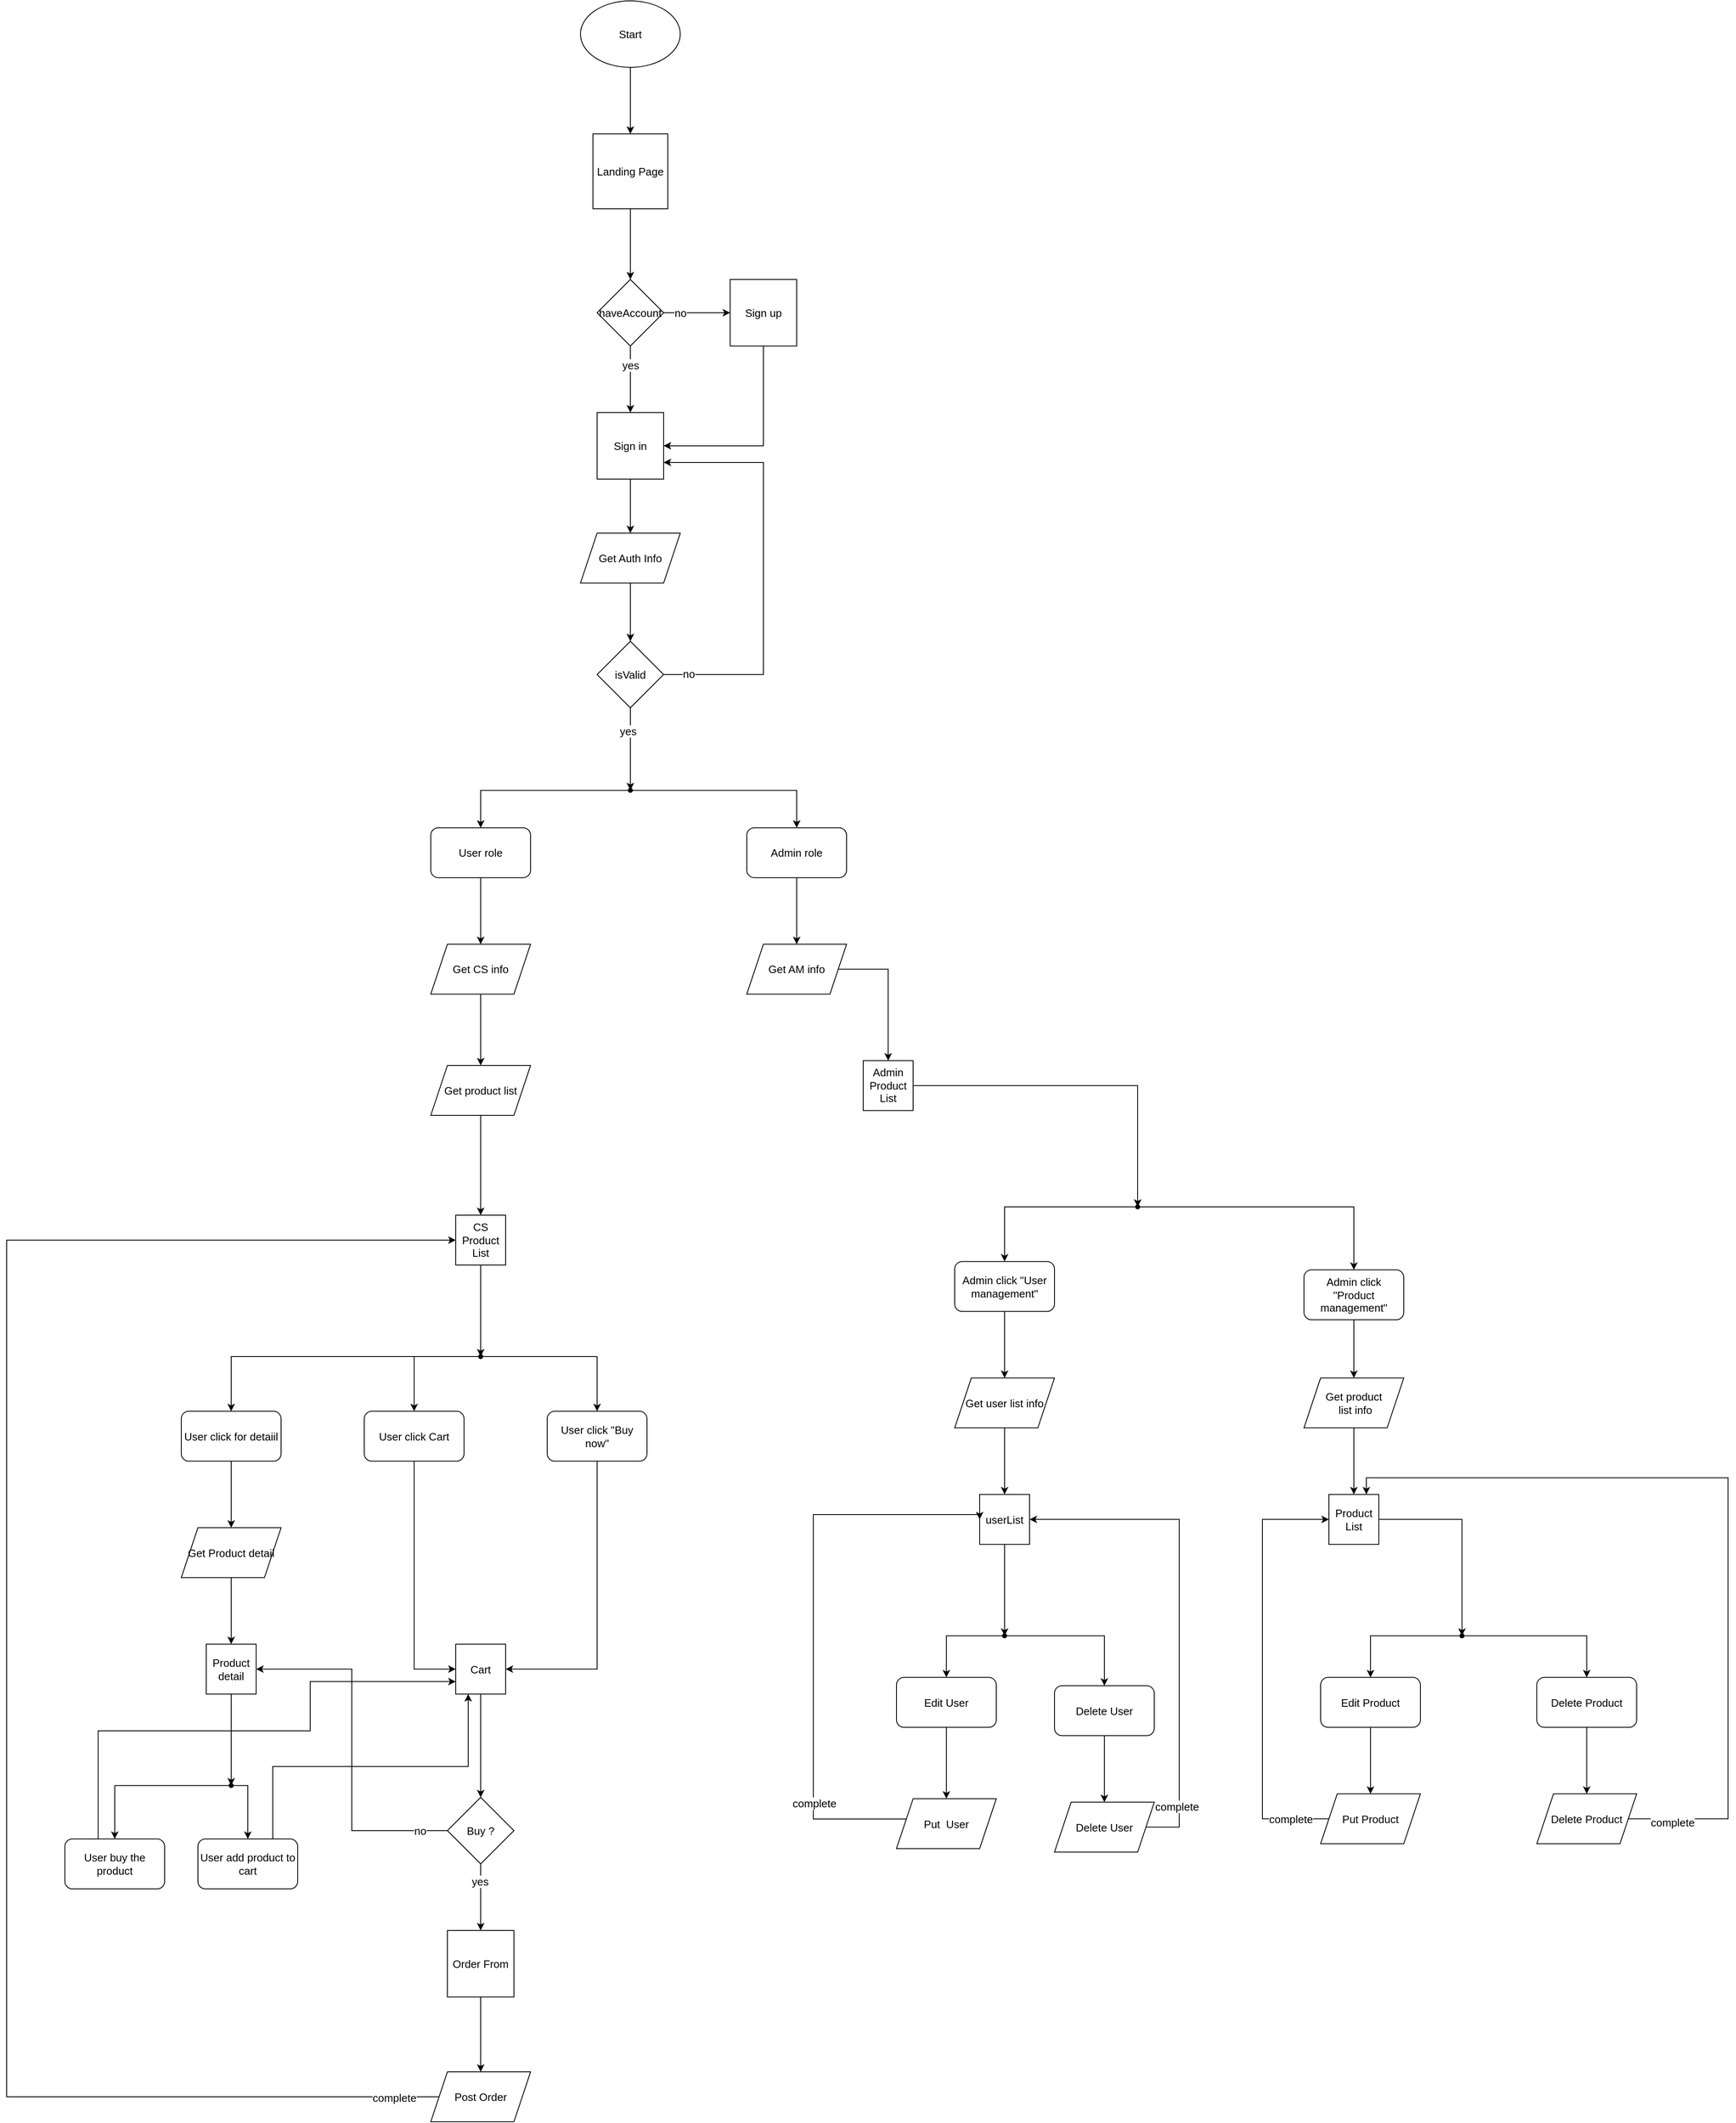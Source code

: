 <mxfile version="21.6.9" type="github">
  <diagram id="C5RBs43oDa-KdzZeNtuy" name="Page-1">
    <mxGraphModel dx="2084" dy="691" grid="1" gridSize="10" guides="1" tooltips="1" connect="1" arrows="1" fold="1" page="1" pageScale="1" pageWidth="827" pageHeight="1169" math="0" shadow="0">
      <root>
        <mxCell id="WIyWlLk6GJQsqaUBKTNV-0" />
        <mxCell id="WIyWlLk6GJQsqaUBKTNV-1" parent="WIyWlLk6GJQsqaUBKTNV-0" />
        <mxCell id="byHmETt_M6u5Pi3XQ0Mt-25" style="edgeStyle=orthogonalEdgeStyle;rounded=0;orthogonalLoop=1;jettySize=auto;html=1;entryX=0.5;entryY=0;entryDx=0;entryDy=0;fontSize=13;" parent="WIyWlLk6GJQsqaUBKTNV-1" source="byHmETt_M6u5Pi3XQ0Mt-10" target="byHmETt_M6u5Pi3XQ0Mt-22" edge="1">
          <mxGeometry relative="1" as="geometry" />
        </mxCell>
        <mxCell id="byHmETt_M6u5Pi3XQ0Mt-10" value="Start" style="ellipse;whiteSpace=wrap;html=1;fontSize=13;" parent="WIyWlLk6GJQsqaUBKTNV-1" vertex="1">
          <mxGeometry x="570" y="580" width="120" height="80" as="geometry" />
        </mxCell>
        <mxCell id="byHmETt_M6u5Pi3XQ0Mt-85" value="" style="edgeStyle=orthogonalEdgeStyle;rounded=0;orthogonalLoop=1;jettySize=auto;html=1;fontSize=13;" parent="WIyWlLk6GJQsqaUBKTNV-1" source="byHmETt_M6u5Pi3XQ0Mt-22" target="byHmETt_M6u5Pi3XQ0Mt-84" edge="1">
          <mxGeometry relative="1" as="geometry" />
        </mxCell>
        <mxCell id="byHmETt_M6u5Pi3XQ0Mt-22" value="Landing Page" style="whiteSpace=wrap;html=1;aspect=fixed;fontSize=13;" parent="WIyWlLk6GJQsqaUBKTNV-1" vertex="1">
          <mxGeometry x="585" y="740" width="90" height="90" as="geometry" />
        </mxCell>
        <mxCell id="byHmETt_M6u5Pi3XQ0Mt-84" value="haveAccount" style="rhombus;whiteSpace=wrap;html=1;fontSize=13;" parent="WIyWlLk6GJQsqaUBKTNV-1" vertex="1">
          <mxGeometry x="590" y="915" width="80" height="80" as="geometry" />
        </mxCell>
        <mxCell id="byHmETt_M6u5Pi3XQ0Mt-97" style="edgeStyle=orthogonalEdgeStyle;rounded=0;orthogonalLoop=1;jettySize=auto;html=1;entryX=1;entryY=0.5;entryDx=0;entryDy=0;fontSize=13;" parent="WIyWlLk6GJQsqaUBKTNV-1" source="byHmETt_M6u5Pi3XQ0Mt-88" target="byHmETt_M6u5Pi3XQ0Mt-94" edge="1">
          <mxGeometry relative="1" as="geometry">
            <mxPoint x="790.0" y="1120" as="targetPoint" />
            <Array as="points">
              <mxPoint x="790" y="1115" />
            </Array>
          </mxGeometry>
        </mxCell>
        <mxCell id="byHmETt_M6u5Pi3XQ0Mt-88" value="Sign up" style="whiteSpace=wrap;html=1;aspect=fixed;fontSize=13;" parent="WIyWlLk6GJQsqaUBKTNV-1" vertex="1">
          <mxGeometry x="750" y="915" width="80" height="80" as="geometry" />
        </mxCell>
        <mxCell id="byHmETt_M6u5Pi3XQ0Mt-89" value="" style="edgeStyle=orthogonalEdgeStyle;rounded=0;orthogonalLoop=1;jettySize=auto;html=1;fontSize=13;" parent="WIyWlLk6GJQsqaUBKTNV-1" source="byHmETt_M6u5Pi3XQ0Mt-84" target="byHmETt_M6u5Pi3XQ0Mt-88" edge="1">
          <mxGeometry relative="1" as="geometry" />
        </mxCell>
        <mxCell id="byHmETt_M6u5Pi3XQ0Mt-90" value="no" style="edgeLabel;html=1;align=center;verticalAlign=middle;resizable=0;points=[];fontSize=13;" parent="byHmETt_M6u5Pi3XQ0Mt-89" vertex="1" connectable="0">
          <mxGeometry x="-0.505" relative="1" as="geometry">
            <mxPoint as="offset" />
          </mxGeometry>
        </mxCell>
        <mxCell id="byHmETt_M6u5Pi3XQ0Mt-100" value="" style="edgeStyle=orthogonalEdgeStyle;rounded=0;orthogonalLoop=1;jettySize=auto;html=1;fontSize=13;" parent="WIyWlLk6GJQsqaUBKTNV-1" source="byHmETt_M6u5Pi3XQ0Mt-112" target="byHmETt_M6u5Pi3XQ0Mt-99" edge="1">
          <mxGeometry relative="1" as="geometry" />
        </mxCell>
        <mxCell id="byHmETt_M6u5Pi3XQ0Mt-94" value="Sign in" style="whiteSpace=wrap;html=1;aspect=fixed;fontSize=13;" parent="WIyWlLk6GJQsqaUBKTNV-1" vertex="1">
          <mxGeometry x="590" y="1075" width="80" height="80" as="geometry" />
        </mxCell>
        <mxCell id="byHmETt_M6u5Pi3XQ0Mt-95" value="" style="edgeStyle=orthogonalEdgeStyle;rounded=0;orthogonalLoop=1;jettySize=auto;html=1;fontSize=13;" parent="WIyWlLk6GJQsqaUBKTNV-1" source="byHmETt_M6u5Pi3XQ0Mt-84" target="byHmETt_M6u5Pi3XQ0Mt-94" edge="1">
          <mxGeometry relative="1" as="geometry" />
        </mxCell>
        <mxCell id="byHmETt_M6u5Pi3XQ0Mt-96" value="yes" style="edgeLabel;html=1;align=center;verticalAlign=middle;resizable=0;points=[];fontSize=13;" parent="byHmETt_M6u5Pi3XQ0Mt-95" vertex="1" connectable="0">
          <mxGeometry x="-0.442" relative="1" as="geometry">
            <mxPoint as="offset" />
          </mxGeometry>
        </mxCell>
        <mxCell id="byHmETt_M6u5Pi3XQ0Mt-101" style="edgeStyle=orthogonalEdgeStyle;rounded=0;orthogonalLoop=1;jettySize=auto;html=1;entryX=1;entryY=0.75;entryDx=0;entryDy=0;fontSize=13;" parent="WIyWlLk6GJQsqaUBKTNV-1" source="byHmETt_M6u5Pi3XQ0Mt-99" target="byHmETt_M6u5Pi3XQ0Mt-94" edge="1">
          <mxGeometry relative="1" as="geometry">
            <Array as="points">
              <mxPoint x="790" y="1390" />
              <mxPoint x="790" y="1135" />
            </Array>
          </mxGeometry>
        </mxCell>
        <mxCell id="byHmETt_M6u5Pi3XQ0Mt-102" value="no" style="edgeLabel;html=1;align=center;verticalAlign=middle;resizable=0;points=[];fontSize=13;" parent="byHmETt_M6u5Pi3XQ0Mt-101" vertex="1" connectable="0">
          <mxGeometry x="-0.511" y="-3" relative="1" as="geometry">
            <mxPoint x="-93" as="offset" />
          </mxGeometry>
        </mxCell>
        <mxCell id="byHmETt_M6u5Pi3XQ0Mt-105" value="" style="edgeStyle=orthogonalEdgeStyle;rounded=0;orthogonalLoop=1;jettySize=auto;html=1;fontSize=13;" parent="WIyWlLk6GJQsqaUBKTNV-1" source="byHmETt_M6u5Pi3XQ0Mt-99" target="byHmETt_M6u5Pi3XQ0Mt-104" edge="1">
          <mxGeometry relative="1" as="geometry" />
        </mxCell>
        <mxCell id="byHmETt_M6u5Pi3XQ0Mt-106" value="yes" style="edgeLabel;html=1;align=center;verticalAlign=middle;resizable=0;points=[];fontSize=13;" parent="byHmETt_M6u5Pi3XQ0Mt-105" vertex="1" connectable="0">
          <mxGeometry x="-0.446" y="-3" relative="1" as="geometry">
            <mxPoint as="offset" />
          </mxGeometry>
        </mxCell>
        <mxCell id="byHmETt_M6u5Pi3XQ0Mt-99" value="isValid" style="rhombus;whiteSpace=wrap;html=1;rounded=0;fontSize=13;" parent="WIyWlLk6GJQsqaUBKTNV-1" vertex="1">
          <mxGeometry x="590" y="1350" width="80" height="80" as="geometry" />
        </mxCell>
        <mxCell id="byHmETt_M6u5Pi3XQ0Mt-108" value="" style="edgeStyle=orthogonalEdgeStyle;rounded=0;orthogonalLoop=1;jettySize=auto;html=1;fontSize=13;" parent="WIyWlLk6GJQsqaUBKTNV-1" source="byHmETt_M6u5Pi3XQ0Mt-104" target="byHmETt_M6u5Pi3XQ0Mt-107" edge="1">
          <mxGeometry relative="1" as="geometry" />
        </mxCell>
        <mxCell id="byHmETt_M6u5Pi3XQ0Mt-110" value="" style="edgeStyle=orthogonalEdgeStyle;rounded=0;orthogonalLoop=1;jettySize=auto;html=1;fontSize=13;" parent="WIyWlLk6GJQsqaUBKTNV-1" source="byHmETt_M6u5Pi3XQ0Mt-104" target="byHmETt_M6u5Pi3XQ0Mt-109" edge="1">
          <mxGeometry relative="1" as="geometry" />
        </mxCell>
        <mxCell id="byHmETt_M6u5Pi3XQ0Mt-104" value="" style="shape=waypoint;sketch=0;size=6;pointerEvents=1;points=[];fillColor=default;resizable=0;rotatable=0;perimeter=centerPerimeter;snapToPoint=1;fontSize=13;" parent="WIyWlLk6GJQsqaUBKTNV-1" vertex="1">
          <mxGeometry x="620" y="1519.21" width="20" height="20" as="geometry" />
        </mxCell>
        <mxCell id="byHmETt_M6u5Pi3XQ0Mt-120" value="" style="edgeStyle=orthogonalEdgeStyle;rounded=0;orthogonalLoop=1;jettySize=auto;html=1;fontSize=13;" parent="WIyWlLk6GJQsqaUBKTNV-1" source="byHmETt_M6u5Pi3XQ0Mt-107" target="byHmETt_M6u5Pi3XQ0Mt-119" edge="1">
          <mxGeometry relative="1" as="geometry" />
        </mxCell>
        <mxCell id="byHmETt_M6u5Pi3XQ0Mt-107" value="Admin role" style="rounded=1;whiteSpace=wrap;html=1;sketch=0;fontSize=13;" parent="WIyWlLk6GJQsqaUBKTNV-1" vertex="1">
          <mxGeometry x="770" y="1574.21" width="120" height="60" as="geometry" />
        </mxCell>
        <mxCell id="byHmETt_M6u5Pi3XQ0Mt-114" value="" style="edgeStyle=orthogonalEdgeStyle;rounded=0;orthogonalLoop=1;jettySize=auto;html=1;fontSize=13;" parent="WIyWlLk6GJQsqaUBKTNV-1" source="byHmETt_M6u5Pi3XQ0Mt-109" target="byHmETt_M6u5Pi3XQ0Mt-113" edge="1">
          <mxGeometry relative="1" as="geometry" />
        </mxCell>
        <mxCell id="byHmETt_M6u5Pi3XQ0Mt-109" value="User role" style="rounded=1;whiteSpace=wrap;html=1;sketch=0;fontSize=13;" parent="WIyWlLk6GJQsqaUBKTNV-1" vertex="1">
          <mxGeometry x="390" y="1574.21" width="120" height="60" as="geometry" />
        </mxCell>
        <mxCell id="byHmETt_M6u5Pi3XQ0Mt-111" value="" style="edgeStyle=orthogonalEdgeStyle;rounded=0;orthogonalLoop=1;jettySize=auto;html=1;fontSize=13;" parent="WIyWlLk6GJQsqaUBKTNV-1" source="byHmETt_M6u5Pi3XQ0Mt-94" target="byHmETt_M6u5Pi3XQ0Mt-112" edge="1">
          <mxGeometry relative="1" as="geometry">
            <mxPoint x="630" y="1155" as="sourcePoint" />
            <mxPoint x="630" y="1235" as="targetPoint" />
          </mxGeometry>
        </mxCell>
        <mxCell id="byHmETt_M6u5Pi3XQ0Mt-112" value="Get Auth Info" style="shape=parallelogram;perimeter=parallelogramPerimeter;whiteSpace=wrap;html=1;fixedSize=1;rounded=0;fontSize=13;" parent="WIyWlLk6GJQsqaUBKTNV-1" vertex="1">
          <mxGeometry x="570" y="1220" width="120" height="60" as="geometry" />
        </mxCell>
        <mxCell id="byHmETt_M6u5Pi3XQ0Mt-116" value="" style="edgeStyle=orthogonalEdgeStyle;rounded=0;orthogonalLoop=1;jettySize=auto;html=1;entryX=0.5;entryY=0;entryDx=0;entryDy=0;fontSize=13;" parent="WIyWlLk6GJQsqaUBKTNV-1" source="byHmETt_M6u5Pi3XQ0Mt-113" target="byHmETt_M6u5Pi3XQ0Mt-152" edge="1">
          <mxGeometry relative="1" as="geometry">
            <mxPoint x="450.0" y="1854.21" as="targetPoint" />
          </mxGeometry>
        </mxCell>
        <mxCell id="byHmETt_M6u5Pi3XQ0Mt-113" value="Get CS info" style="shape=parallelogram;perimeter=parallelogramPerimeter;whiteSpace=wrap;html=1;fixedSize=1;rounded=0;sketch=0;fontSize=13;" parent="WIyWlLk6GJQsqaUBKTNV-1" vertex="1">
          <mxGeometry x="390" y="1714.21" width="120" height="60" as="geometry" />
        </mxCell>
        <mxCell id="byHmETt_M6u5Pi3XQ0Mt-125" value="" style="edgeStyle=orthogonalEdgeStyle;rounded=0;orthogonalLoop=1;jettySize=auto;html=1;fontSize=13;" parent="WIyWlLk6GJQsqaUBKTNV-1" source="byHmETt_M6u5Pi3XQ0Mt-117" target="byHmETt_M6u5Pi3XQ0Mt-124" edge="1">
          <mxGeometry relative="1" as="geometry" />
        </mxCell>
        <mxCell id="byHmETt_M6u5Pi3XQ0Mt-117" value="CS Product List" style="whiteSpace=wrap;html=1;aspect=fixed;fontSize=13;" parent="WIyWlLk6GJQsqaUBKTNV-1" vertex="1">
          <mxGeometry x="420" y="2040" width="60" height="60" as="geometry" />
        </mxCell>
        <mxCell id="byHmETt_M6u5Pi3XQ0Mt-118" value="" style="edgeStyle=orthogonalEdgeStyle;rounded=0;orthogonalLoop=1;jettySize=auto;html=1;fontSize=13;" parent="WIyWlLk6GJQsqaUBKTNV-1" source="byHmETt_M6u5Pi3XQ0Mt-152" target="byHmETt_M6u5Pi3XQ0Mt-117" edge="1">
          <mxGeometry relative="1" as="geometry" />
        </mxCell>
        <mxCell id="byHmETt_M6u5Pi3XQ0Mt-119" value="Get AM info" style="shape=parallelogram;perimeter=parallelogramPerimeter;whiteSpace=wrap;html=1;fixedSize=1;rounded=0;sketch=0;fontSize=13;" parent="WIyWlLk6GJQsqaUBKTNV-1" vertex="1">
          <mxGeometry x="770" y="1714.21" width="120" height="60" as="geometry" />
        </mxCell>
        <mxCell id="byHmETt_M6u5Pi3XQ0Mt-138" value="" style="edgeStyle=orthogonalEdgeStyle;rounded=0;orthogonalLoop=1;jettySize=auto;html=1;fontSize=13;" parent="WIyWlLk6GJQsqaUBKTNV-1" source="byHmETt_M6u5Pi3XQ0Mt-121" target="byHmETt_M6u5Pi3XQ0Mt-137" edge="1">
          <mxGeometry relative="1" as="geometry" />
        </mxCell>
        <mxCell id="byHmETt_M6u5Pi3XQ0Mt-121" value="Admin Product List" style="whiteSpace=wrap;html=1;aspect=fixed;fontSize=13;" parent="WIyWlLk6GJQsqaUBKTNV-1" vertex="1">
          <mxGeometry x="910" y="1854.21" width="60" height="60" as="geometry" />
        </mxCell>
        <mxCell id="byHmETt_M6u5Pi3XQ0Mt-122" value="" style="edgeStyle=orthogonalEdgeStyle;rounded=0;orthogonalLoop=1;jettySize=auto;html=1;fontSize=13;" parent="WIyWlLk6GJQsqaUBKTNV-1" source="byHmETt_M6u5Pi3XQ0Mt-119" target="byHmETt_M6u5Pi3XQ0Mt-121" edge="1">
          <mxGeometry relative="1" as="geometry" />
        </mxCell>
        <mxCell id="byHmETt_M6u5Pi3XQ0Mt-132" value="" style="edgeStyle=orthogonalEdgeStyle;rounded=0;orthogonalLoop=1;jettySize=auto;html=1;fontSize=13;" parent="WIyWlLk6GJQsqaUBKTNV-1" source="byHmETt_M6u5Pi3XQ0Mt-124" target="byHmETt_M6u5Pi3XQ0Mt-131" edge="1">
          <mxGeometry relative="1" as="geometry" />
        </mxCell>
        <mxCell id="byHmETt_M6u5Pi3XQ0Mt-135" value="" style="edgeStyle=orthogonalEdgeStyle;rounded=0;orthogonalLoop=1;jettySize=auto;html=1;fontSize=13;" parent="WIyWlLk6GJQsqaUBKTNV-1" source="byHmETt_M6u5Pi3XQ0Mt-124" target="byHmETt_M6u5Pi3XQ0Mt-134" edge="1">
          <mxGeometry relative="1" as="geometry" />
        </mxCell>
        <mxCell id="byHmETt_M6u5Pi3XQ0Mt-124" value="" style="shape=waypoint;sketch=0;size=6;pointerEvents=1;points=[];fillColor=default;resizable=0;rotatable=0;perimeter=centerPerimeter;snapToPoint=1;fontSize=13;" parent="WIyWlLk6GJQsqaUBKTNV-1" vertex="1">
          <mxGeometry x="440" y="2200" width="20" height="20" as="geometry" />
        </mxCell>
        <mxCell id="byHmETt_M6u5Pi3XQ0Mt-190" value="" style="edgeStyle=orthogonalEdgeStyle;rounded=0;orthogonalLoop=1;jettySize=auto;html=1;fontSize=13;" parent="WIyWlLk6GJQsqaUBKTNV-1" source="byHmETt_M6u5Pi3XQ0Mt-128" target="byHmETt_M6u5Pi3XQ0Mt-189" edge="1">
          <mxGeometry relative="1" as="geometry" />
        </mxCell>
        <mxCell id="byHmETt_M6u5Pi3XQ0Mt-128" value="Cart" style="whiteSpace=wrap;html=1;aspect=fixed;fontSize=13;" parent="WIyWlLk6GJQsqaUBKTNV-1" vertex="1">
          <mxGeometry x="420" y="2555.79" width="60" height="60" as="geometry" />
        </mxCell>
        <mxCell id="byHmETt_M6u5Pi3XQ0Mt-133" style="edgeStyle=orthogonalEdgeStyle;rounded=0;orthogonalLoop=1;jettySize=auto;html=1;entryX=0;entryY=0.5;entryDx=0;entryDy=0;fontSize=13;" parent="WIyWlLk6GJQsqaUBKTNV-1" source="byHmETt_M6u5Pi3XQ0Mt-131" target="byHmETt_M6u5Pi3XQ0Mt-128" edge="1">
          <mxGeometry relative="1" as="geometry">
            <mxPoint x="90" y="2315.79" as="targetPoint" />
            <Array as="points">
              <mxPoint x="370" y="2586" />
            </Array>
          </mxGeometry>
        </mxCell>
        <mxCell id="byHmETt_M6u5Pi3XQ0Mt-131" value="User click Cart" style="rounded=1;whiteSpace=wrap;html=1;sketch=0;fontSize=13;" parent="WIyWlLk6GJQsqaUBKTNV-1" vertex="1">
          <mxGeometry x="310" y="2275.79" width="120" height="60" as="geometry" />
        </mxCell>
        <mxCell id="byHmETt_M6u5Pi3XQ0Mt-136" style="edgeStyle=orthogonalEdgeStyle;rounded=0;orthogonalLoop=1;jettySize=auto;html=1;entryX=1;entryY=0.5;entryDx=0;entryDy=0;fontSize=13;" parent="WIyWlLk6GJQsqaUBKTNV-1" source="byHmETt_M6u5Pi3XQ0Mt-134" target="byHmETt_M6u5Pi3XQ0Mt-128" edge="1">
          <mxGeometry relative="1" as="geometry">
            <Array as="points">
              <mxPoint x="590" y="2586" />
            </Array>
          </mxGeometry>
        </mxCell>
        <mxCell id="byHmETt_M6u5Pi3XQ0Mt-134" value="User click &quot;Buy now&quot;" style="rounded=1;whiteSpace=wrap;html=1;sketch=0;fontSize=13;" parent="WIyWlLk6GJQsqaUBKTNV-1" vertex="1">
          <mxGeometry x="530" y="2275.79" width="120" height="60" as="geometry" />
        </mxCell>
        <mxCell id="byHmETt_M6u5Pi3XQ0Mt-140" value="" style="edgeStyle=orthogonalEdgeStyle;rounded=0;orthogonalLoop=1;jettySize=auto;html=1;fontSize=13;" parent="WIyWlLk6GJQsqaUBKTNV-1" source="byHmETt_M6u5Pi3XQ0Mt-137" target="byHmETt_M6u5Pi3XQ0Mt-139" edge="1">
          <mxGeometry relative="1" as="geometry" />
        </mxCell>
        <mxCell id="byHmETt_M6u5Pi3XQ0Mt-142" value="" style="edgeStyle=orthogonalEdgeStyle;rounded=0;orthogonalLoop=1;jettySize=auto;html=1;fontSize=13;" parent="WIyWlLk6GJQsqaUBKTNV-1" source="byHmETt_M6u5Pi3XQ0Mt-137" target="byHmETt_M6u5Pi3XQ0Mt-141" edge="1">
          <mxGeometry relative="1" as="geometry" />
        </mxCell>
        <mxCell id="byHmETt_M6u5Pi3XQ0Mt-137" value="" style="shape=waypoint;sketch=0;size=6;pointerEvents=1;points=[];fillColor=default;resizable=0;rotatable=0;perimeter=centerPerimeter;snapToPoint=1;fontSize=13;" parent="WIyWlLk6GJQsqaUBKTNV-1" vertex="1">
          <mxGeometry x="1230" y="2020" width="20" height="20" as="geometry" />
        </mxCell>
        <mxCell id="byHmETt_M6u5Pi3XQ0Mt-144" value="" style="edgeStyle=orthogonalEdgeStyle;rounded=0;orthogonalLoop=1;jettySize=auto;html=1;fontSize=13;" parent="WIyWlLk6GJQsqaUBKTNV-1" source="byHmETt_M6u5Pi3XQ0Mt-139" target="byHmETt_M6u5Pi3XQ0Mt-143" edge="1">
          <mxGeometry relative="1" as="geometry" />
        </mxCell>
        <mxCell id="byHmETt_M6u5Pi3XQ0Mt-139" value="Admin click &quot;User management&quot;" style="rounded=1;whiteSpace=wrap;html=1;sketch=0;fontSize=13;" parent="WIyWlLk6GJQsqaUBKTNV-1" vertex="1">
          <mxGeometry x="1020" y="2095.79" width="120" height="60" as="geometry" />
        </mxCell>
        <mxCell id="byHmETt_M6u5Pi3XQ0Mt-146" value="" style="edgeStyle=orthogonalEdgeStyle;rounded=0;orthogonalLoop=1;jettySize=auto;html=1;fontSize=13;" parent="WIyWlLk6GJQsqaUBKTNV-1" source="byHmETt_M6u5Pi3XQ0Mt-141" target="byHmETt_M6u5Pi3XQ0Mt-145" edge="1">
          <mxGeometry relative="1" as="geometry" />
        </mxCell>
        <mxCell id="byHmETt_M6u5Pi3XQ0Mt-141" value="Admin click &quot;Product management&quot;" style="rounded=1;whiteSpace=wrap;html=1;sketch=0;fontSize=13;" parent="WIyWlLk6GJQsqaUBKTNV-1" vertex="1">
          <mxGeometry x="1440" y="2105.79" width="120" height="60" as="geometry" />
        </mxCell>
        <mxCell id="byHmETt_M6u5Pi3XQ0Mt-143" value="Get user list info" style="shape=parallelogram;perimeter=parallelogramPerimeter;whiteSpace=wrap;html=1;fixedSize=1;rounded=0;sketch=0;fontSize=13;" parent="WIyWlLk6GJQsqaUBKTNV-1" vertex="1">
          <mxGeometry x="1020" y="2235.79" width="120" height="60" as="geometry" />
        </mxCell>
        <mxCell id="byHmETt_M6u5Pi3XQ0Mt-145" value="Get product&lt;br style=&quot;font-size: 13px;&quot;&gt;&amp;nbsp;list info" style="shape=parallelogram;perimeter=parallelogramPerimeter;whiteSpace=wrap;html=1;fixedSize=1;rounded=0;sketch=0;fontSize=13;" parent="WIyWlLk6GJQsqaUBKTNV-1" vertex="1">
          <mxGeometry x="1440" y="2235.79" width="120" height="60" as="geometry" />
        </mxCell>
        <mxCell id="byHmETt_M6u5Pi3XQ0Mt-154" value="" style="edgeStyle=orthogonalEdgeStyle;rounded=0;orthogonalLoop=1;jettySize=auto;html=1;fontSize=13;" parent="WIyWlLk6GJQsqaUBKTNV-1" source="byHmETt_M6u5Pi3XQ0Mt-147" target="byHmETt_M6u5Pi3XQ0Mt-153" edge="1">
          <mxGeometry relative="1" as="geometry" />
        </mxCell>
        <mxCell id="byHmETt_M6u5Pi3XQ0Mt-147" value="userList" style="whiteSpace=wrap;html=1;aspect=fixed;fontSize=13;" parent="WIyWlLk6GJQsqaUBKTNV-1" vertex="1">
          <mxGeometry x="1050" y="2375.79" width="60" height="60" as="geometry" />
        </mxCell>
        <mxCell id="byHmETt_M6u5Pi3XQ0Mt-148" value="" style="edgeStyle=orthogonalEdgeStyle;rounded=0;orthogonalLoop=1;jettySize=auto;html=1;fontSize=13;" parent="WIyWlLk6GJQsqaUBKTNV-1" source="byHmETt_M6u5Pi3XQ0Mt-143" target="byHmETt_M6u5Pi3XQ0Mt-147" edge="1">
          <mxGeometry relative="1" as="geometry" />
        </mxCell>
        <mxCell id="byHmETt_M6u5Pi3XQ0Mt-162" value="" style="edgeStyle=orthogonalEdgeStyle;rounded=0;orthogonalLoop=1;jettySize=auto;html=1;fontSize=13;" parent="WIyWlLk6GJQsqaUBKTNV-1" source="byHmETt_M6u5Pi3XQ0Mt-149" target="byHmETt_M6u5Pi3XQ0Mt-161" edge="1">
          <mxGeometry relative="1" as="geometry">
            <Array as="points">
              <mxPoint x="1630" y="2405.79" />
              <mxPoint x="1630" y="2545.79" />
            </Array>
          </mxGeometry>
        </mxCell>
        <mxCell id="byHmETt_M6u5Pi3XQ0Mt-149" value="Product List" style="whiteSpace=wrap;html=1;aspect=fixed;fontSize=13;" parent="WIyWlLk6GJQsqaUBKTNV-1" vertex="1">
          <mxGeometry x="1470" y="2375.79" width="60" height="60" as="geometry" />
        </mxCell>
        <mxCell id="byHmETt_M6u5Pi3XQ0Mt-150" value="" style="edgeStyle=orthogonalEdgeStyle;rounded=0;orthogonalLoop=1;jettySize=auto;html=1;fontSize=13;" parent="WIyWlLk6GJQsqaUBKTNV-1" source="byHmETt_M6u5Pi3XQ0Mt-145" target="byHmETt_M6u5Pi3XQ0Mt-149" edge="1">
          <mxGeometry relative="1" as="geometry" />
        </mxCell>
        <mxCell id="byHmETt_M6u5Pi3XQ0Mt-152" value="Get product list" style="shape=parallelogram;perimeter=parallelogramPerimeter;whiteSpace=wrap;html=1;fixedSize=1;fontSize=13;" parent="WIyWlLk6GJQsqaUBKTNV-1" vertex="1">
          <mxGeometry x="390" y="1860" width="120" height="60" as="geometry" />
        </mxCell>
        <mxCell id="byHmETt_M6u5Pi3XQ0Mt-156" value="" style="edgeStyle=orthogonalEdgeStyle;rounded=0;orthogonalLoop=1;jettySize=auto;html=1;fontSize=13;" parent="WIyWlLk6GJQsqaUBKTNV-1" source="byHmETt_M6u5Pi3XQ0Mt-153" target="byHmETt_M6u5Pi3XQ0Mt-155" edge="1">
          <mxGeometry relative="1" as="geometry">
            <Array as="points">
              <mxPoint x="1010" y="2545.79" />
            </Array>
          </mxGeometry>
        </mxCell>
        <mxCell id="byHmETt_M6u5Pi3XQ0Mt-158" value="" style="edgeStyle=orthogonalEdgeStyle;rounded=0;orthogonalLoop=1;jettySize=auto;html=1;fontSize=13;" parent="WIyWlLk6GJQsqaUBKTNV-1" source="byHmETt_M6u5Pi3XQ0Mt-153" target="byHmETt_M6u5Pi3XQ0Mt-157" edge="1">
          <mxGeometry relative="1" as="geometry" />
        </mxCell>
        <mxCell id="byHmETt_M6u5Pi3XQ0Mt-153" value="" style="shape=waypoint;sketch=0;size=6;pointerEvents=1;points=[];fillColor=default;resizable=0;rotatable=0;perimeter=centerPerimeter;snapToPoint=1;fontSize=13;" parent="WIyWlLk6GJQsqaUBKTNV-1" vertex="1">
          <mxGeometry x="1070" y="2535.79" width="20" height="20" as="geometry" />
        </mxCell>
        <mxCell id="byHmETt_M6u5Pi3XQ0Mt-208" value="" style="edgeStyle=orthogonalEdgeStyle;rounded=0;orthogonalLoop=1;jettySize=auto;html=1;fontSize=13;" parent="WIyWlLk6GJQsqaUBKTNV-1" source="byHmETt_M6u5Pi3XQ0Mt-155" target="byHmETt_M6u5Pi3XQ0Mt-207" edge="1">
          <mxGeometry relative="1" as="geometry" />
        </mxCell>
        <mxCell id="byHmETt_M6u5Pi3XQ0Mt-155" value="Edit User" style="rounded=1;whiteSpace=wrap;html=1;sketch=0;fontSize=13;" parent="WIyWlLk6GJQsqaUBKTNV-1" vertex="1">
          <mxGeometry x="950" y="2595.79" width="120" height="60" as="geometry" />
        </mxCell>
        <mxCell id="byHmETt_M6u5Pi3XQ0Mt-203" value="" style="edgeStyle=orthogonalEdgeStyle;rounded=0;orthogonalLoop=1;jettySize=auto;html=1;fontSize=13;" parent="WIyWlLk6GJQsqaUBKTNV-1" source="byHmETt_M6u5Pi3XQ0Mt-157" target="byHmETt_M6u5Pi3XQ0Mt-202" edge="1">
          <mxGeometry relative="1" as="geometry" />
        </mxCell>
        <mxCell id="byHmETt_M6u5Pi3XQ0Mt-157" value="Delete User" style="rounded=1;whiteSpace=wrap;html=1;sketch=0;fontSize=13;" parent="WIyWlLk6GJQsqaUBKTNV-1" vertex="1">
          <mxGeometry x="1140" y="2605.79" width="120" height="60" as="geometry" />
        </mxCell>
        <mxCell id="byHmETt_M6u5Pi3XQ0Mt-164" value="" style="edgeStyle=orthogonalEdgeStyle;rounded=0;orthogonalLoop=1;jettySize=auto;html=1;fontSize=13;" parent="WIyWlLk6GJQsqaUBKTNV-1" source="byHmETt_M6u5Pi3XQ0Mt-161" target="byHmETt_M6u5Pi3XQ0Mt-163" edge="1">
          <mxGeometry relative="1" as="geometry" />
        </mxCell>
        <mxCell id="byHmETt_M6u5Pi3XQ0Mt-166" value="" style="edgeStyle=orthogonalEdgeStyle;rounded=0;orthogonalLoop=1;jettySize=auto;html=1;fontSize=13;" parent="WIyWlLk6GJQsqaUBKTNV-1" source="byHmETt_M6u5Pi3XQ0Mt-161" target="byHmETt_M6u5Pi3XQ0Mt-165" edge="1">
          <mxGeometry relative="1" as="geometry" />
        </mxCell>
        <mxCell id="byHmETt_M6u5Pi3XQ0Mt-161" value="" style="shape=waypoint;sketch=0;size=6;pointerEvents=1;points=[];fillColor=default;resizable=0;rotatable=0;perimeter=centerPerimeter;snapToPoint=1;fontSize=13;" parent="WIyWlLk6GJQsqaUBKTNV-1" vertex="1">
          <mxGeometry x="1620" y="2535.79" width="20" height="20" as="geometry" />
        </mxCell>
        <mxCell id="byHmETt_M6u5Pi3XQ0Mt-212" value="" style="edgeStyle=orthogonalEdgeStyle;rounded=0;orthogonalLoop=1;jettySize=auto;html=1;fontSize=13;" parent="WIyWlLk6GJQsqaUBKTNV-1" source="byHmETt_M6u5Pi3XQ0Mt-163" target="byHmETt_M6u5Pi3XQ0Mt-211" edge="1">
          <mxGeometry relative="1" as="geometry" />
        </mxCell>
        <mxCell id="byHmETt_M6u5Pi3XQ0Mt-163" value="Edit Product" style="rounded=1;whiteSpace=wrap;html=1;sketch=0;fontSize=13;" parent="WIyWlLk6GJQsqaUBKTNV-1" vertex="1">
          <mxGeometry x="1460" y="2595.79" width="120" height="60" as="geometry" />
        </mxCell>
        <mxCell id="byHmETt_M6u5Pi3XQ0Mt-217" value="" style="edgeStyle=orthogonalEdgeStyle;rounded=0;orthogonalLoop=1;jettySize=auto;html=1;fontSize=13;" parent="WIyWlLk6GJQsqaUBKTNV-1" source="byHmETt_M6u5Pi3XQ0Mt-165" target="byHmETt_M6u5Pi3XQ0Mt-216" edge="1">
          <mxGeometry relative="1" as="geometry" />
        </mxCell>
        <mxCell id="byHmETt_M6u5Pi3XQ0Mt-165" value="Delete Product" style="rounded=1;whiteSpace=wrap;html=1;sketch=0;fontSize=13;" parent="WIyWlLk6GJQsqaUBKTNV-1" vertex="1">
          <mxGeometry x="1720" y="2595.79" width="120" height="60" as="geometry" />
        </mxCell>
        <mxCell id="byHmETt_M6u5Pi3XQ0Mt-174" value="" style="edgeStyle=orthogonalEdgeStyle;rounded=0;orthogonalLoop=1;jettySize=auto;html=1;fontSize=13;" parent="WIyWlLk6GJQsqaUBKTNV-1" source="byHmETt_M6u5Pi3XQ0Mt-171" target="byHmETt_M6u5Pi3XQ0Mt-173" edge="1">
          <mxGeometry relative="1" as="geometry" />
        </mxCell>
        <mxCell id="byHmETt_M6u5Pi3XQ0Mt-171" value="User click for detaiil" style="rounded=1;whiteSpace=wrap;html=1;fontSize=13;" parent="WIyWlLk6GJQsqaUBKTNV-1" vertex="1">
          <mxGeometry x="90" y="2275.79" width="120" height="60" as="geometry" />
        </mxCell>
        <mxCell id="byHmETt_M6u5Pi3XQ0Mt-172" value="" style="edgeStyle=orthogonalEdgeStyle;rounded=0;orthogonalLoop=1;jettySize=auto;html=1;fontSize=13;" parent="WIyWlLk6GJQsqaUBKTNV-1" source="byHmETt_M6u5Pi3XQ0Mt-124" target="byHmETt_M6u5Pi3XQ0Mt-171" edge="1">
          <mxGeometry relative="1" as="geometry" />
        </mxCell>
        <mxCell id="byHmETt_M6u5Pi3XQ0Mt-173" value="Get Product detail" style="shape=parallelogram;perimeter=parallelogramPerimeter;whiteSpace=wrap;html=1;fixedSize=1;rounded=0;fontSize=13;" parent="WIyWlLk6GJQsqaUBKTNV-1" vertex="1">
          <mxGeometry x="90" y="2415.79" width="120" height="60" as="geometry" />
        </mxCell>
        <mxCell id="byHmETt_M6u5Pi3XQ0Mt-180" value="" style="edgeStyle=orthogonalEdgeStyle;rounded=0;orthogonalLoop=1;jettySize=auto;html=1;fontSize=13;" parent="WIyWlLk6GJQsqaUBKTNV-1" source="byHmETt_M6u5Pi3XQ0Mt-175" target="byHmETt_M6u5Pi3XQ0Mt-179" edge="1">
          <mxGeometry relative="1" as="geometry" />
        </mxCell>
        <mxCell id="byHmETt_M6u5Pi3XQ0Mt-175" value="Product detail" style="whiteSpace=wrap;html=1;aspect=fixed;fontSize=13;" parent="WIyWlLk6GJQsqaUBKTNV-1" vertex="1">
          <mxGeometry x="120" y="2555.79" width="60" height="60" as="geometry" />
        </mxCell>
        <mxCell id="byHmETt_M6u5Pi3XQ0Mt-176" value="" style="edgeStyle=orthogonalEdgeStyle;rounded=0;orthogonalLoop=1;jettySize=auto;html=1;fontSize=13;" parent="WIyWlLk6GJQsqaUBKTNV-1" source="byHmETt_M6u5Pi3XQ0Mt-173" target="byHmETt_M6u5Pi3XQ0Mt-175" edge="1">
          <mxGeometry relative="1" as="geometry" />
        </mxCell>
        <mxCell id="byHmETt_M6u5Pi3XQ0Mt-184" value="" style="edgeStyle=orthogonalEdgeStyle;rounded=0;orthogonalLoop=1;jettySize=auto;html=1;fontSize=13;" parent="WIyWlLk6GJQsqaUBKTNV-1" source="byHmETt_M6u5Pi3XQ0Mt-179" target="byHmETt_M6u5Pi3XQ0Mt-183" edge="1">
          <mxGeometry relative="1" as="geometry" />
        </mxCell>
        <mxCell id="byHmETt_M6u5Pi3XQ0Mt-186" value="" style="edgeStyle=orthogonalEdgeStyle;rounded=0;orthogonalLoop=1;jettySize=auto;html=1;fontSize=13;" parent="WIyWlLk6GJQsqaUBKTNV-1" source="byHmETt_M6u5Pi3XQ0Mt-179" target="byHmETt_M6u5Pi3XQ0Mt-185" edge="1">
          <mxGeometry relative="1" as="geometry">
            <Array as="points">
              <mxPoint x="170" y="2726" />
            </Array>
          </mxGeometry>
        </mxCell>
        <mxCell id="byHmETt_M6u5Pi3XQ0Mt-179" value="" style="shape=waypoint;sketch=0;size=6;pointerEvents=1;points=[];fillColor=default;resizable=0;rotatable=0;perimeter=centerPerimeter;snapToPoint=1;fontSize=13;" parent="WIyWlLk6GJQsqaUBKTNV-1" vertex="1">
          <mxGeometry x="140" y="2715.79" width="20" height="20" as="geometry" />
        </mxCell>
        <mxCell id="byHmETt_M6u5Pi3XQ0Mt-187" style="edgeStyle=orthogonalEdgeStyle;rounded=0;orthogonalLoop=1;jettySize=auto;html=1;entryX=0;entryY=0.75;entryDx=0;entryDy=0;fontSize=13;" parent="WIyWlLk6GJQsqaUBKTNV-1" source="byHmETt_M6u5Pi3XQ0Mt-183" target="byHmETt_M6u5Pi3XQ0Mt-128" edge="1">
          <mxGeometry relative="1" as="geometry">
            <Array as="points">
              <mxPoint x="-10" y="2660" />
              <mxPoint x="245" y="2660" />
              <mxPoint x="245" y="2601" />
            </Array>
          </mxGeometry>
        </mxCell>
        <mxCell id="byHmETt_M6u5Pi3XQ0Mt-183" value="User buy the product" style="rounded=1;whiteSpace=wrap;html=1;sketch=0;fontSize=13;" parent="WIyWlLk6GJQsqaUBKTNV-1" vertex="1">
          <mxGeometry x="-50" y="2790" width="120" height="60" as="geometry" />
        </mxCell>
        <mxCell id="byHmETt_M6u5Pi3XQ0Mt-188" style="edgeStyle=orthogonalEdgeStyle;rounded=0;orthogonalLoop=1;jettySize=auto;html=1;exitX=0.75;exitY=0;exitDx=0;exitDy=0;entryX=0.25;entryY=1;entryDx=0;entryDy=0;fontSize=13;" parent="WIyWlLk6GJQsqaUBKTNV-1" source="byHmETt_M6u5Pi3XQ0Mt-185" target="byHmETt_M6u5Pi3XQ0Mt-128" edge="1">
          <mxGeometry relative="1" as="geometry" />
        </mxCell>
        <mxCell id="byHmETt_M6u5Pi3XQ0Mt-185" value="User add product to cart" style="rounded=1;whiteSpace=wrap;html=1;sketch=0;fontSize=13;" parent="WIyWlLk6GJQsqaUBKTNV-1" vertex="1">
          <mxGeometry x="110" y="2790" width="120" height="60" as="geometry" />
        </mxCell>
        <mxCell id="byHmETt_M6u5Pi3XQ0Mt-191" style="edgeStyle=orthogonalEdgeStyle;rounded=0;orthogonalLoop=1;jettySize=auto;html=1;entryX=1;entryY=0.5;entryDx=0;entryDy=0;fontSize=13;" parent="WIyWlLk6GJQsqaUBKTNV-1" source="byHmETt_M6u5Pi3XQ0Mt-189" target="byHmETt_M6u5Pi3XQ0Mt-175" edge="1">
          <mxGeometry relative="1" as="geometry" />
        </mxCell>
        <mxCell id="byHmETt_M6u5Pi3XQ0Mt-192" value="no" style="edgeLabel;html=1;align=center;verticalAlign=middle;resizable=0;points=[];fontSize=13;" parent="byHmETt_M6u5Pi3XQ0Mt-191" vertex="1" connectable="0">
          <mxGeometry x="-0.843" relative="1" as="geometry">
            <mxPoint as="offset" />
          </mxGeometry>
        </mxCell>
        <mxCell id="byHmETt_M6u5Pi3XQ0Mt-189" value="Buy ?" style="rhombus;whiteSpace=wrap;html=1;fontSize=13;" parent="WIyWlLk6GJQsqaUBKTNV-1" vertex="1">
          <mxGeometry x="410" y="2740" width="80" height="80" as="geometry" />
        </mxCell>
        <mxCell id="byHmETt_M6u5Pi3XQ0Mt-197" value="" style="edgeStyle=orthogonalEdgeStyle;rounded=0;orthogonalLoop=1;jettySize=auto;html=1;fontSize=13;" parent="WIyWlLk6GJQsqaUBKTNV-1" source="byHmETt_M6u5Pi3XQ0Mt-193" target="byHmETt_M6u5Pi3XQ0Mt-196" edge="1">
          <mxGeometry relative="1" as="geometry" />
        </mxCell>
        <mxCell id="byHmETt_M6u5Pi3XQ0Mt-193" value="Order From" style="whiteSpace=wrap;html=1;aspect=fixed;fontSize=13;" parent="WIyWlLk6GJQsqaUBKTNV-1" vertex="1">
          <mxGeometry x="410" y="2900" width="80" height="80" as="geometry" />
        </mxCell>
        <mxCell id="byHmETt_M6u5Pi3XQ0Mt-194" value="" style="edgeStyle=orthogonalEdgeStyle;rounded=0;orthogonalLoop=1;jettySize=auto;html=1;fontSize=13;" parent="WIyWlLk6GJQsqaUBKTNV-1" source="byHmETt_M6u5Pi3XQ0Mt-189" target="byHmETt_M6u5Pi3XQ0Mt-193" edge="1">
          <mxGeometry relative="1" as="geometry" />
        </mxCell>
        <mxCell id="byHmETt_M6u5Pi3XQ0Mt-195" value="yes" style="edgeLabel;html=1;align=center;verticalAlign=middle;resizable=0;points=[];fontSize=13;" parent="byHmETt_M6u5Pi3XQ0Mt-194" vertex="1" connectable="0">
          <mxGeometry x="-0.469" y="-1" relative="1" as="geometry">
            <mxPoint as="offset" />
          </mxGeometry>
        </mxCell>
        <mxCell id="byHmETt_M6u5Pi3XQ0Mt-200" style="edgeStyle=orthogonalEdgeStyle;rounded=0;orthogonalLoop=1;jettySize=auto;html=1;entryX=0;entryY=0.5;entryDx=0;entryDy=0;fontSize=13;" parent="WIyWlLk6GJQsqaUBKTNV-1" source="byHmETt_M6u5Pi3XQ0Mt-196" target="byHmETt_M6u5Pi3XQ0Mt-117" edge="1">
          <mxGeometry relative="1" as="geometry">
            <Array as="points">
              <mxPoint x="-120" y="3100" />
              <mxPoint x="-120" y="2070" />
            </Array>
          </mxGeometry>
        </mxCell>
        <mxCell id="byHmETt_M6u5Pi3XQ0Mt-201" value="complete&lt;br style=&quot;font-size: 13px;&quot;&gt;" style="edgeLabel;html=1;align=center;verticalAlign=middle;resizable=0;points=[];fontSize=13;" parent="byHmETt_M6u5Pi3XQ0Mt-200" vertex="1" connectable="0">
          <mxGeometry x="-0.948" y="1" relative="1" as="geometry">
            <mxPoint as="offset" />
          </mxGeometry>
        </mxCell>
        <mxCell id="byHmETt_M6u5Pi3XQ0Mt-196" value="Post Order" style="shape=parallelogram;perimeter=parallelogramPerimeter;whiteSpace=wrap;html=1;fixedSize=1;fontSize=13;" parent="WIyWlLk6GJQsqaUBKTNV-1" vertex="1">
          <mxGeometry x="390" y="3070" width="120" height="60" as="geometry" />
        </mxCell>
        <mxCell id="byHmETt_M6u5Pi3XQ0Mt-204" style="edgeStyle=orthogonalEdgeStyle;rounded=0;orthogonalLoop=1;jettySize=auto;html=1;exitX=1;exitY=0.5;exitDx=0;exitDy=0;entryX=1;entryY=0.5;entryDx=0;entryDy=0;fontSize=13;" parent="WIyWlLk6GJQsqaUBKTNV-1" source="byHmETt_M6u5Pi3XQ0Mt-202" target="byHmETt_M6u5Pi3XQ0Mt-147" edge="1">
          <mxGeometry relative="1" as="geometry">
            <Array as="points">
              <mxPoint x="1290" y="2775.79" />
              <mxPoint x="1290" y="2405.79" />
            </Array>
          </mxGeometry>
        </mxCell>
        <mxCell id="byHmETt_M6u5Pi3XQ0Mt-206" value="complete&lt;br style=&quot;font-size: 13px;&quot;&gt;" style="edgeLabel;html=1;align=center;verticalAlign=middle;resizable=0;points=[];fontSize=13;" parent="byHmETt_M6u5Pi3XQ0Mt-204" vertex="1" connectable="0">
          <mxGeometry x="-0.78" y="3" relative="1" as="geometry">
            <mxPoint as="offset" />
          </mxGeometry>
        </mxCell>
        <mxCell id="byHmETt_M6u5Pi3XQ0Mt-202" value="Delete User" style="shape=parallelogram;perimeter=parallelogramPerimeter;whiteSpace=wrap;html=1;fixedSize=1;rounded=0;sketch=0;fontSize=13;" parent="WIyWlLk6GJQsqaUBKTNV-1" vertex="1">
          <mxGeometry x="1140" y="2745.79" width="120" height="60" as="geometry" />
        </mxCell>
        <mxCell id="byHmETt_M6u5Pi3XQ0Mt-209" style="edgeStyle=orthogonalEdgeStyle;rounded=0;orthogonalLoop=1;jettySize=auto;html=1;entryX=0;entryY=0.5;entryDx=0;entryDy=0;fontSize=13;" parent="WIyWlLk6GJQsqaUBKTNV-1" source="byHmETt_M6u5Pi3XQ0Mt-207" target="byHmETt_M6u5Pi3XQ0Mt-147" edge="1">
          <mxGeometry relative="1" as="geometry">
            <Array as="points">
              <mxPoint x="850" y="2766" />
              <mxPoint x="850" y="2400" />
              <mxPoint x="1050" y="2400" />
            </Array>
          </mxGeometry>
        </mxCell>
        <mxCell id="byHmETt_M6u5Pi3XQ0Mt-210" value="complete" style="edgeLabel;html=1;align=center;verticalAlign=middle;resizable=0;points=[];fontSize=13;" parent="byHmETt_M6u5Pi3XQ0Mt-209" vertex="1" connectable="0">
          <mxGeometry x="-0.615" y="-1" relative="1" as="geometry">
            <mxPoint as="offset" />
          </mxGeometry>
        </mxCell>
        <mxCell id="byHmETt_M6u5Pi3XQ0Mt-207" value="Put&amp;nbsp; User" style="shape=parallelogram;perimeter=parallelogramPerimeter;whiteSpace=wrap;html=1;fixedSize=1;rounded=0;sketch=0;fontSize=13;" parent="WIyWlLk6GJQsqaUBKTNV-1" vertex="1">
          <mxGeometry x="950" y="2741.58" width="120" height="60" as="geometry" />
        </mxCell>
        <mxCell id="byHmETt_M6u5Pi3XQ0Mt-213" style="edgeStyle=orthogonalEdgeStyle;rounded=0;orthogonalLoop=1;jettySize=auto;html=1;exitX=0;exitY=0.5;exitDx=0;exitDy=0;entryX=0;entryY=0.5;entryDx=0;entryDy=0;fontSize=13;" parent="WIyWlLk6GJQsqaUBKTNV-1" source="byHmETt_M6u5Pi3XQ0Mt-211" target="byHmETt_M6u5Pi3XQ0Mt-149" edge="1">
          <mxGeometry relative="1" as="geometry">
            <Array as="points">
              <mxPoint x="1390" y="2765.79" />
              <mxPoint x="1390" y="2405.79" />
            </Array>
          </mxGeometry>
        </mxCell>
        <mxCell id="byHmETt_M6u5Pi3XQ0Mt-214" value="complete" style="edgeLabel;html=1;align=center;verticalAlign=middle;resizable=0;points=[];fontSize=13;" parent="byHmETt_M6u5Pi3XQ0Mt-213" vertex="1" connectable="0">
          <mxGeometry x="-0.819" relative="1" as="geometry">
            <mxPoint x="1" as="offset" />
          </mxGeometry>
        </mxCell>
        <mxCell id="byHmETt_M6u5Pi3XQ0Mt-211" value="Put Product" style="shape=parallelogram;perimeter=parallelogramPerimeter;whiteSpace=wrap;html=1;fixedSize=1;rounded=0;sketch=0;fontSize=13;" parent="WIyWlLk6GJQsqaUBKTNV-1" vertex="1">
          <mxGeometry x="1460" y="2735.79" width="120" height="60" as="geometry" />
        </mxCell>
        <mxCell id="byHmETt_M6u5Pi3XQ0Mt-218" style="edgeStyle=orthogonalEdgeStyle;rounded=0;orthogonalLoop=1;jettySize=auto;html=1;exitX=1;exitY=0.5;exitDx=0;exitDy=0;entryX=0.75;entryY=0;entryDx=0;entryDy=0;fontSize=13;" parent="WIyWlLk6GJQsqaUBKTNV-1" source="byHmETt_M6u5Pi3XQ0Mt-216" target="byHmETt_M6u5Pi3XQ0Mt-149" edge="1">
          <mxGeometry relative="1" as="geometry">
            <Array as="points">
              <mxPoint x="1950" y="2765.79" />
              <mxPoint x="1950" y="2355.79" />
              <mxPoint x="1515" y="2355.79" />
            </Array>
          </mxGeometry>
        </mxCell>
        <mxCell id="byHmETt_M6u5Pi3XQ0Mt-219" value="complete" style="edgeLabel;html=1;align=center;verticalAlign=middle;resizable=0;points=[];fontSize=13;" parent="byHmETt_M6u5Pi3XQ0Mt-218" vertex="1" connectable="0">
          <mxGeometry x="-0.892" y="-4" relative="1" as="geometry">
            <mxPoint as="offset" />
          </mxGeometry>
        </mxCell>
        <mxCell id="byHmETt_M6u5Pi3XQ0Mt-216" value="Delete Product" style="shape=parallelogram;perimeter=parallelogramPerimeter;whiteSpace=wrap;html=1;fixedSize=1;rounded=0;sketch=0;fontSize=13;" parent="WIyWlLk6GJQsqaUBKTNV-1" vertex="1">
          <mxGeometry x="1720" y="2735.79" width="120" height="60" as="geometry" />
        </mxCell>
      </root>
    </mxGraphModel>
  </diagram>
</mxfile>
